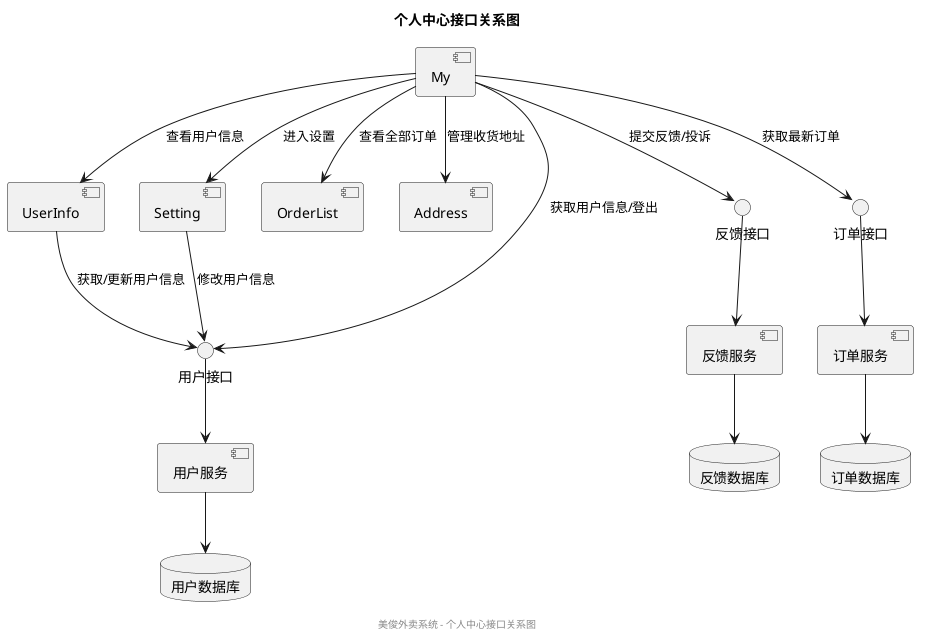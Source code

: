 @startuml
title 个人中心接口关系图

' 前端组件
component "My" as My
component "UserInfo" as UserInfo
component "Setting" as Setting
component "OrderList" as OrderList
component "Address" as Address

' API接口
interface "用户接口" as UserAPI
interface "反馈接口" as FeedbackAPI
interface "订单接口" as OrderAPI

' 后端服务
component "用户服务" as UserService
component "反馈服务" as FeedbackService
component "订单服务" as OrderService

database "用户数据库" as UserDB
database "反馈数据库" as FeedbackDB
database "订单数据库" as OrderDB

' 连接关系
My --> UserAPI : 获取用户信息/登出
My --> FeedbackAPI : 提交反馈/投诉
My --> OrderAPI : 获取最新订单
UserInfo --> UserAPI : 获取/更新用户信息
Setting --> UserAPI : 修改用户信息

UserAPI --> UserService
FeedbackAPI --> FeedbackService
OrderAPI --> OrderService

UserService --> UserDB
FeedbackService --> FeedbackDB
OrderService --> OrderDB

' 组件间关系
My --> UserInfo : 查看用户信息
My --> Setting : 进入设置
My --> OrderList : 查看全部订单
My --> Address : 管理收货地址

footer "美俊外卖系统 - 个人中心接口关系图"
@enduml 